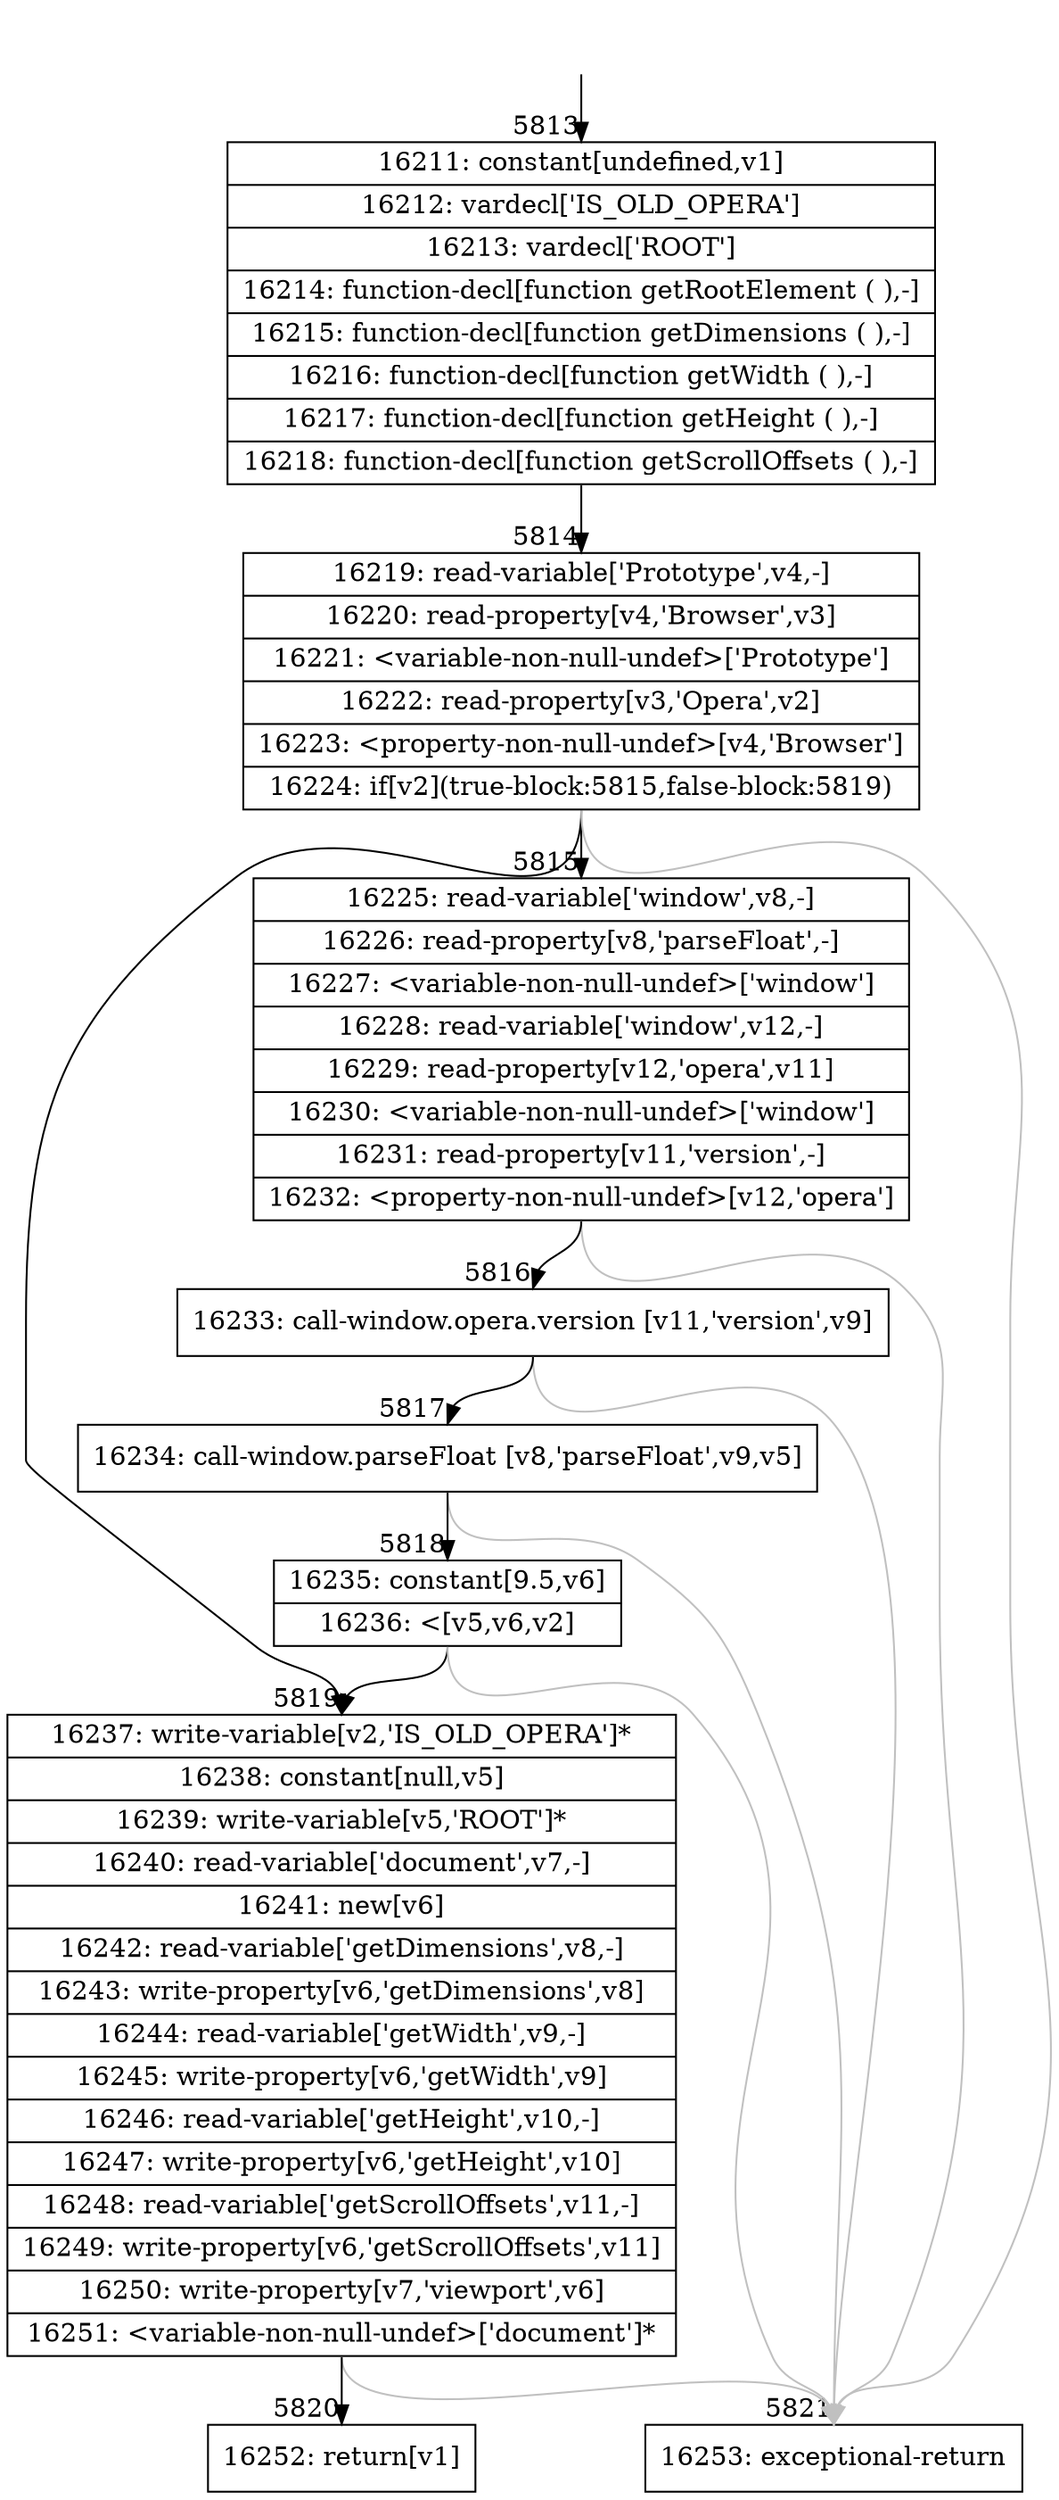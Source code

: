 digraph {
rankdir="TD"
BB_entry452[shape=none,label=""];
BB_entry452 -> BB5813 [tailport=s, headport=n, headlabel="    5813"]
BB5813 [shape=record label="{16211: constant[undefined,v1]|16212: vardecl['IS_OLD_OPERA']|16213: vardecl['ROOT']|16214: function-decl[function getRootElement ( ),-]|16215: function-decl[function getDimensions ( ),-]|16216: function-decl[function getWidth ( ),-]|16217: function-decl[function getHeight ( ),-]|16218: function-decl[function getScrollOffsets ( ),-]}" ] 
BB5813 -> BB5814 [tailport=s, headport=n, headlabel="      5814"]
BB5814 [shape=record label="{16219: read-variable['Prototype',v4,-]|16220: read-property[v4,'Browser',v3]|16221: \<variable-non-null-undef\>['Prototype']|16222: read-property[v3,'Opera',v2]|16223: \<property-non-null-undef\>[v4,'Browser']|16224: if[v2](true-block:5815,false-block:5819)}" ] 
BB5814 -> BB5819 [tailport=s, headport=n, headlabel="      5819"]
BB5814 -> BB5815 [tailport=s, headport=n, headlabel="      5815"]
BB5814 -> BB5821 [tailport=s, headport=n, color=gray, headlabel="      5821"]
BB5815 [shape=record label="{16225: read-variable['window',v8,-]|16226: read-property[v8,'parseFloat',-]|16227: \<variable-non-null-undef\>['window']|16228: read-variable['window',v12,-]|16229: read-property[v12,'opera',v11]|16230: \<variable-non-null-undef\>['window']|16231: read-property[v11,'version',-]|16232: \<property-non-null-undef\>[v12,'opera']}" ] 
BB5815 -> BB5816 [tailport=s, headport=n, headlabel="      5816"]
BB5815 -> BB5821 [tailport=s, headport=n, color=gray]
BB5816 [shape=record label="{16233: call-window.opera.version [v11,'version',v9]}" ] 
BB5816 -> BB5817 [tailport=s, headport=n, headlabel="      5817"]
BB5816 -> BB5821 [tailport=s, headport=n, color=gray]
BB5817 [shape=record label="{16234: call-window.parseFloat [v8,'parseFloat',v9,v5]}" ] 
BB5817 -> BB5818 [tailport=s, headport=n, headlabel="      5818"]
BB5817 -> BB5821 [tailport=s, headport=n, color=gray]
BB5818 [shape=record label="{16235: constant[9.5,v6]|16236: \<[v5,v6,v2]}" ] 
BB5818 -> BB5819 [tailport=s, headport=n]
BB5818 -> BB5821 [tailport=s, headport=n, color=gray]
BB5819 [shape=record label="{16237: write-variable[v2,'IS_OLD_OPERA']*|16238: constant[null,v5]|16239: write-variable[v5,'ROOT']*|16240: read-variable['document',v7,-]|16241: new[v6]|16242: read-variable['getDimensions',v8,-]|16243: write-property[v6,'getDimensions',v8]|16244: read-variable['getWidth',v9,-]|16245: write-property[v6,'getWidth',v9]|16246: read-variable['getHeight',v10,-]|16247: write-property[v6,'getHeight',v10]|16248: read-variable['getScrollOffsets',v11,-]|16249: write-property[v6,'getScrollOffsets',v11]|16250: write-property[v7,'viewport',v6]|16251: \<variable-non-null-undef\>['document']*}" ] 
BB5819 -> BB5820 [tailport=s, headport=n, headlabel="      5820"]
BB5819 -> BB5821 [tailport=s, headport=n, color=gray]
BB5820 [shape=record label="{16252: return[v1]}" ] 
BB5821 [shape=record label="{16253: exceptional-return}" ] 
//#$~ 4442
}
